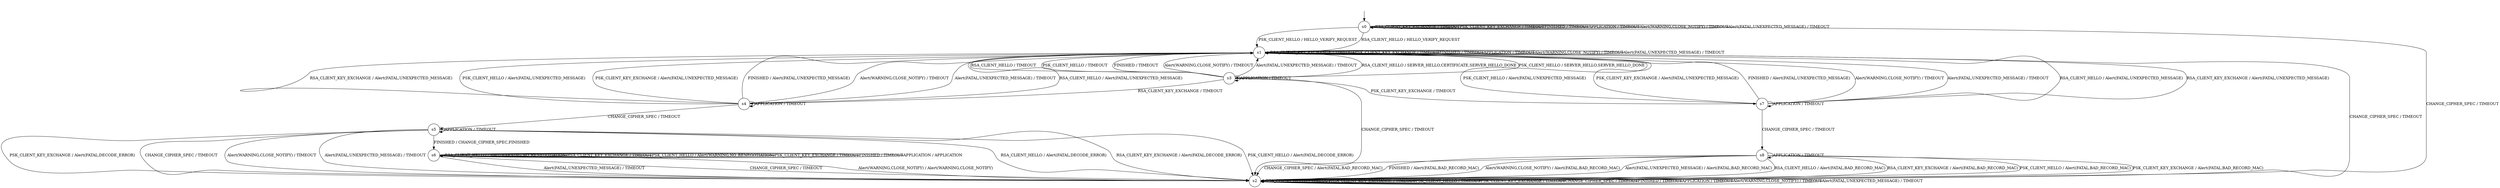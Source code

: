 digraph g {
__start0 [label="" shape="none"];

	s0 [shape="circle" label="s0"];
	s1 [shape="circle" label="s1"];
	s2 [shape="circle" label="s2"];
	s3 [shape="circle" label="s3"];
	s4 [shape="circle" label="s4"];
	s5 [shape="circle" label="s5"];
	s6 [shape="circle" label="s6"];
	s7 [shape="circle" label="s7"];
	s8 [shape="circle" label="s8"];
	s0 -> s1 [label="RSA_CLIENT_HELLO / HELLO_VERIFY_REQUEST"];
	s0 -> s0 [label="RSA_CLIENT_KEY_EXCHANGE / TIMEOUT"];
	s0 -> s1 [label="PSK_CLIENT_HELLO / HELLO_VERIFY_REQUEST"];
	s0 -> s0 [label="PSK_CLIENT_KEY_EXCHANGE / TIMEOUT"];
	s0 -> s2 [label="CHANGE_CIPHER_SPEC / TIMEOUT"];
	s0 -> s0 [label="FINISHED / TIMEOUT"];
	s0 -> s0 [label="APPLICATION / TIMEOUT"];
	s0 -> s0 [label="Alert(WARNING,CLOSE_NOTIFY) / TIMEOUT"];
	s0 -> s0 [label="Alert(FATAL,UNEXPECTED_MESSAGE) / TIMEOUT"];
	s1 -> s3 [label="RSA_CLIENT_HELLO / SERVER_HELLO,CERTIFICATE,SERVER_HELLO_DONE"];
	s1 -> s1 [label="RSA_CLIENT_KEY_EXCHANGE / TIMEOUT"];
	s1 -> s3 [label="PSK_CLIENT_HELLO / SERVER_HELLO,SERVER_HELLO_DONE"];
	s1 -> s1 [label="PSK_CLIENT_KEY_EXCHANGE / TIMEOUT"];
	s1 -> s2 [label="CHANGE_CIPHER_SPEC / TIMEOUT"];
	s1 -> s1 [label="FINISHED / TIMEOUT"];
	s1 -> s1 [label="APPLICATION / TIMEOUT"];
	s1 -> s1 [label="Alert(WARNING,CLOSE_NOTIFY) / TIMEOUT"];
	s1 -> s1 [label="Alert(FATAL,UNEXPECTED_MESSAGE) / TIMEOUT"];
	s2 -> s2 [label="RSA_CLIENT_HELLO / TIMEOUT"];
	s2 -> s2 [label="RSA_CLIENT_KEY_EXCHANGE / TIMEOUT"];
	s2 -> s2 [label="PSK_CLIENT_HELLO / TIMEOUT"];
	s2 -> s2 [label="PSK_CLIENT_KEY_EXCHANGE / TIMEOUT"];
	s2 -> s2 [label="CHANGE_CIPHER_SPEC / TIMEOUT"];
	s2 -> s2 [label="FINISHED / TIMEOUT"];
	s2 -> s2 [label="APPLICATION / TIMEOUT"];
	s2 -> s2 [label="Alert(WARNING,CLOSE_NOTIFY) / TIMEOUT"];
	s2 -> s2 [label="Alert(FATAL,UNEXPECTED_MESSAGE) / TIMEOUT"];
	s3 -> s1 [label="RSA_CLIENT_HELLO / TIMEOUT"];
	s3 -> s4 [label="RSA_CLIENT_KEY_EXCHANGE / TIMEOUT"];
	s3 -> s1 [label="PSK_CLIENT_HELLO / TIMEOUT"];
	s3 -> s7 [label="PSK_CLIENT_KEY_EXCHANGE / TIMEOUT"];
	s3 -> s2 [label="CHANGE_CIPHER_SPEC / TIMEOUT"];
	s3 -> s1 [label="FINISHED / TIMEOUT"];
	s3 -> s3 [label="APPLICATION / TIMEOUT"];
	s3 -> s1 [label="Alert(WARNING,CLOSE_NOTIFY) / TIMEOUT"];
	s3 -> s1 [label="Alert(FATAL,UNEXPECTED_MESSAGE) / TIMEOUT"];
	s4 -> s1 [label="RSA_CLIENT_HELLO / Alert(FATAL,UNEXPECTED_MESSAGE)"];
	s4 -> s1 [label="RSA_CLIENT_KEY_EXCHANGE / Alert(FATAL,UNEXPECTED_MESSAGE)"];
	s4 -> s1 [label="PSK_CLIENT_HELLO / Alert(FATAL,UNEXPECTED_MESSAGE)"];
	s4 -> s1 [label="PSK_CLIENT_KEY_EXCHANGE / Alert(FATAL,UNEXPECTED_MESSAGE)"];
	s4 -> s5 [label="CHANGE_CIPHER_SPEC / TIMEOUT"];
	s4 -> s1 [label="FINISHED / Alert(FATAL,UNEXPECTED_MESSAGE)"];
	s4 -> s4 [label="APPLICATION / TIMEOUT"];
	s4 -> s1 [label="Alert(WARNING,CLOSE_NOTIFY) / TIMEOUT"];
	s4 -> s1 [label="Alert(FATAL,UNEXPECTED_MESSAGE) / TIMEOUT"];
	s5 -> s2 [label="RSA_CLIENT_HELLO / Alert(FATAL,DECODE_ERROR)"];
	s5 -> s2 [label="RSA_CLIENT_KEY_EXCHANGE / Alert(FATAL,DECODE_ERROR)"];
	s5 -> s2 [label="PSK_CLIENT_HELLO / Alert(FATAL,DECODE_ERROR)"];
	s5 -> s2 [label="PSK_CLIENT_KEY_EXCHANGE / Alert(FATAL,DECODE_ERROR)"];
	s5 -> s2 [label="CHANGE_CIPHER_SPEC / TIMEOUT"];
	s5 -> s6 [label="FINISHED / CHANGE_CIPHER_SPEC,FINISHED"];
	s5 -> s5 [label="APPLICATION / TIMEOUT"];
	s5 -> s2 [label="Alert(WARNING,CLOSE_NOTIFY) / TIMEOUT"];
	s5 -> s2 [label="Alert(FATAL,UNEXPECTED_MESSAGE) / TIMEOUT"];
	s6 -> s6 [label="RSA_CLIENT_HELLO / Alert(WARNING,NO_RENEGOTIATION)"];
	s6 -> s6 [label="RSA_CLIENT_KEY_EXCHANGE / TIMEOUT"];
	s6 -> s6 [label="PSK_CLIENT_HELLO / Alert(WARNING,NO_RENEGOTIATION)"];
	s6 -> s6 [label="PSK_CLIENT_KEY_EXCHANGE / TIMEOUT"];
	s6 -> s2 [label="CHANGE_CIPHER_SPEC / TIMEOUT"];
	s6 -> s6 [label="FINISHED / TIMEOUT"];
	s6 -> s6 [label="APPLICATION / APPLICATION"];
	s6 -> s2 [label="Alert(WARNING,CLOSE_NOTIFY) / Alert(WARNING,CLOSE_NOTIFY)"];
	s6 -> s2 [label="Alert(FATAL,UNEXPECTED_MESSAGE) / TIMEOUT"];
	s7 -> s1 [label="RSA_CLIENT_HELLO / Alert(FATAL,UNEXPECTED_MESSAGE)"];
	s7 -> s1 [label="RSA_CLIENT_KEY_EXCHANGE / Alert(FATAL,UNEXPECTED_MESSAGE)"];
	s7 -> s1 [label="PSK_CLIENT_HELLO / Alert(FATAL,UNEXPECTED_MESSAGE)"];
	s7 -> s1 [label="PSK_CLIENT_KEY_EXCHANGE / Alert(FATAL,UNEXPECTED_MESSAGE)"];
	s7 -> s8 [label="CHANGE_CIPHER_SPEC / TIMEOUT"];
	s7 -> s1 [label="FINISHED / Alert(FATAL,UNEXPECTED_MESSAGE)"];
	s7 -> s7 [label="APPLICATION / TIMEOUT"];
	s7 -> s1 [label="Alert(WARNING,CLOSE_NOTIFY) / TIMEOUT"];
	s7 -> s1 [label="Alert(FATAL,UNEXPECTED_MESSAGE) / TIMEOUT"];
	s8 -> s2 [label="RSA_CLIENT_HELLO / Alert(FATAL,BAD_RECORD_MAC)"];
	s8 -> s2 [label="RSA_CLIENT_KEY_EXCHANGE / Alert(FATAL,BAD_RECORD_MAC)"];
	s8 -> s2 [label="PSK_CLIENT_HELLO / Alert(FATAL,BAD_RECORD_MAC)"];
	s8 -> s2 [label="PSK_CLIENT_KEY_EXCHANGE / Alert(FATAL,BAD_RECORD_MAC)"];
	s8 -> s2 [label="CHANGE_CIPHER_SPEC / Alert(FATAL,BAD_RECORD_MAC)"];
	s8 -> s2 [label="FINISHED / Alert(FATAL,BAD_RECORD_MAC)"];
	s8 -> s8 [label="APPLICATION / TIMEOUT"];
	s8 -> s2 [label="Alert(WARNING,CLOSE_NOTIFY) / Alert(FATAL,BAD_RECORD_MAC)"];
	s8 -> s2 [label="Alert(FATAL,UNEXPECTED_MESSAGE) / Alert(FATAL,BAD_RECORD_MAC)"];

__start0 -> s0;
}
